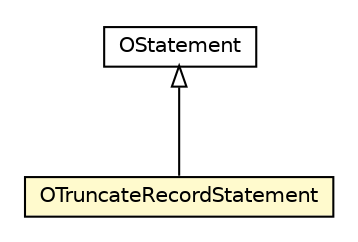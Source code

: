 #!/usr/local/bin/dot
#
# Class diagram 
# Generated by UMLGraph version R5_6-24-gf6e263 (http://www.umlgraph.org/)
#

digraph G {
	edge [fontname="Helvetica",fontsize=10,labelfontname="Helvetica",labelfontsize=10];
	node [fontname="Helvetica",fontsize=10,shape=plaintext];
	nodesep=0.25;
	ranksep=0.5;
	// com.orientechnologies.orient.core.sql.parser.OStatement
	c4274292 [label=<<table title="com.orientechnologies.orient.core.sql.parser.OStatement" border="0" cellborder="1" cellspacing="0" cellpadding="2" port="p" href="./OStatement.html">
		<tr><td><table border="0" cellspacing="0" cellpadding="1">
<tr><td align="center" balign="center"> OStatement </td></tr>
		</table></td></tr>
		</table>>, URL="./OStatement.html", fontname="Helvetica", fontcolor="black", fontsize=10.0];
	// com.orientechnologies.orient.core.sql.parser.OTruncateRecordStatement
	c4274354 [label=<<table title="com.orientechnologies.orient.core.sql.parser.OTruncateRecordStatement" border="0" cellborder="1" cellspacing="0" cellpadding="2" port="p" bgcolor="lemonChiffon" href="./OTruncateRecordStatement.html">
		<tr><td><table border="0" cellspacing="0" cellpadding="1">
<tr><td align="center" balign="center"> OTruncateRecordStatement </td></tr>
		</table></td></tr>
		</table>>, URL="./OTruncateRecordStatement.html", fontname="Helvetica", fontcolor="black", fontsize=10.0];
	//com.orientechnologies.orient.core.sql.parser.OTruncateRecordStatement extends com.orientechnologies.orient.core.sql.parser.OStatement
	c4274292:p -> c4274354:p [dir=back,arrowtail=empty];
}

